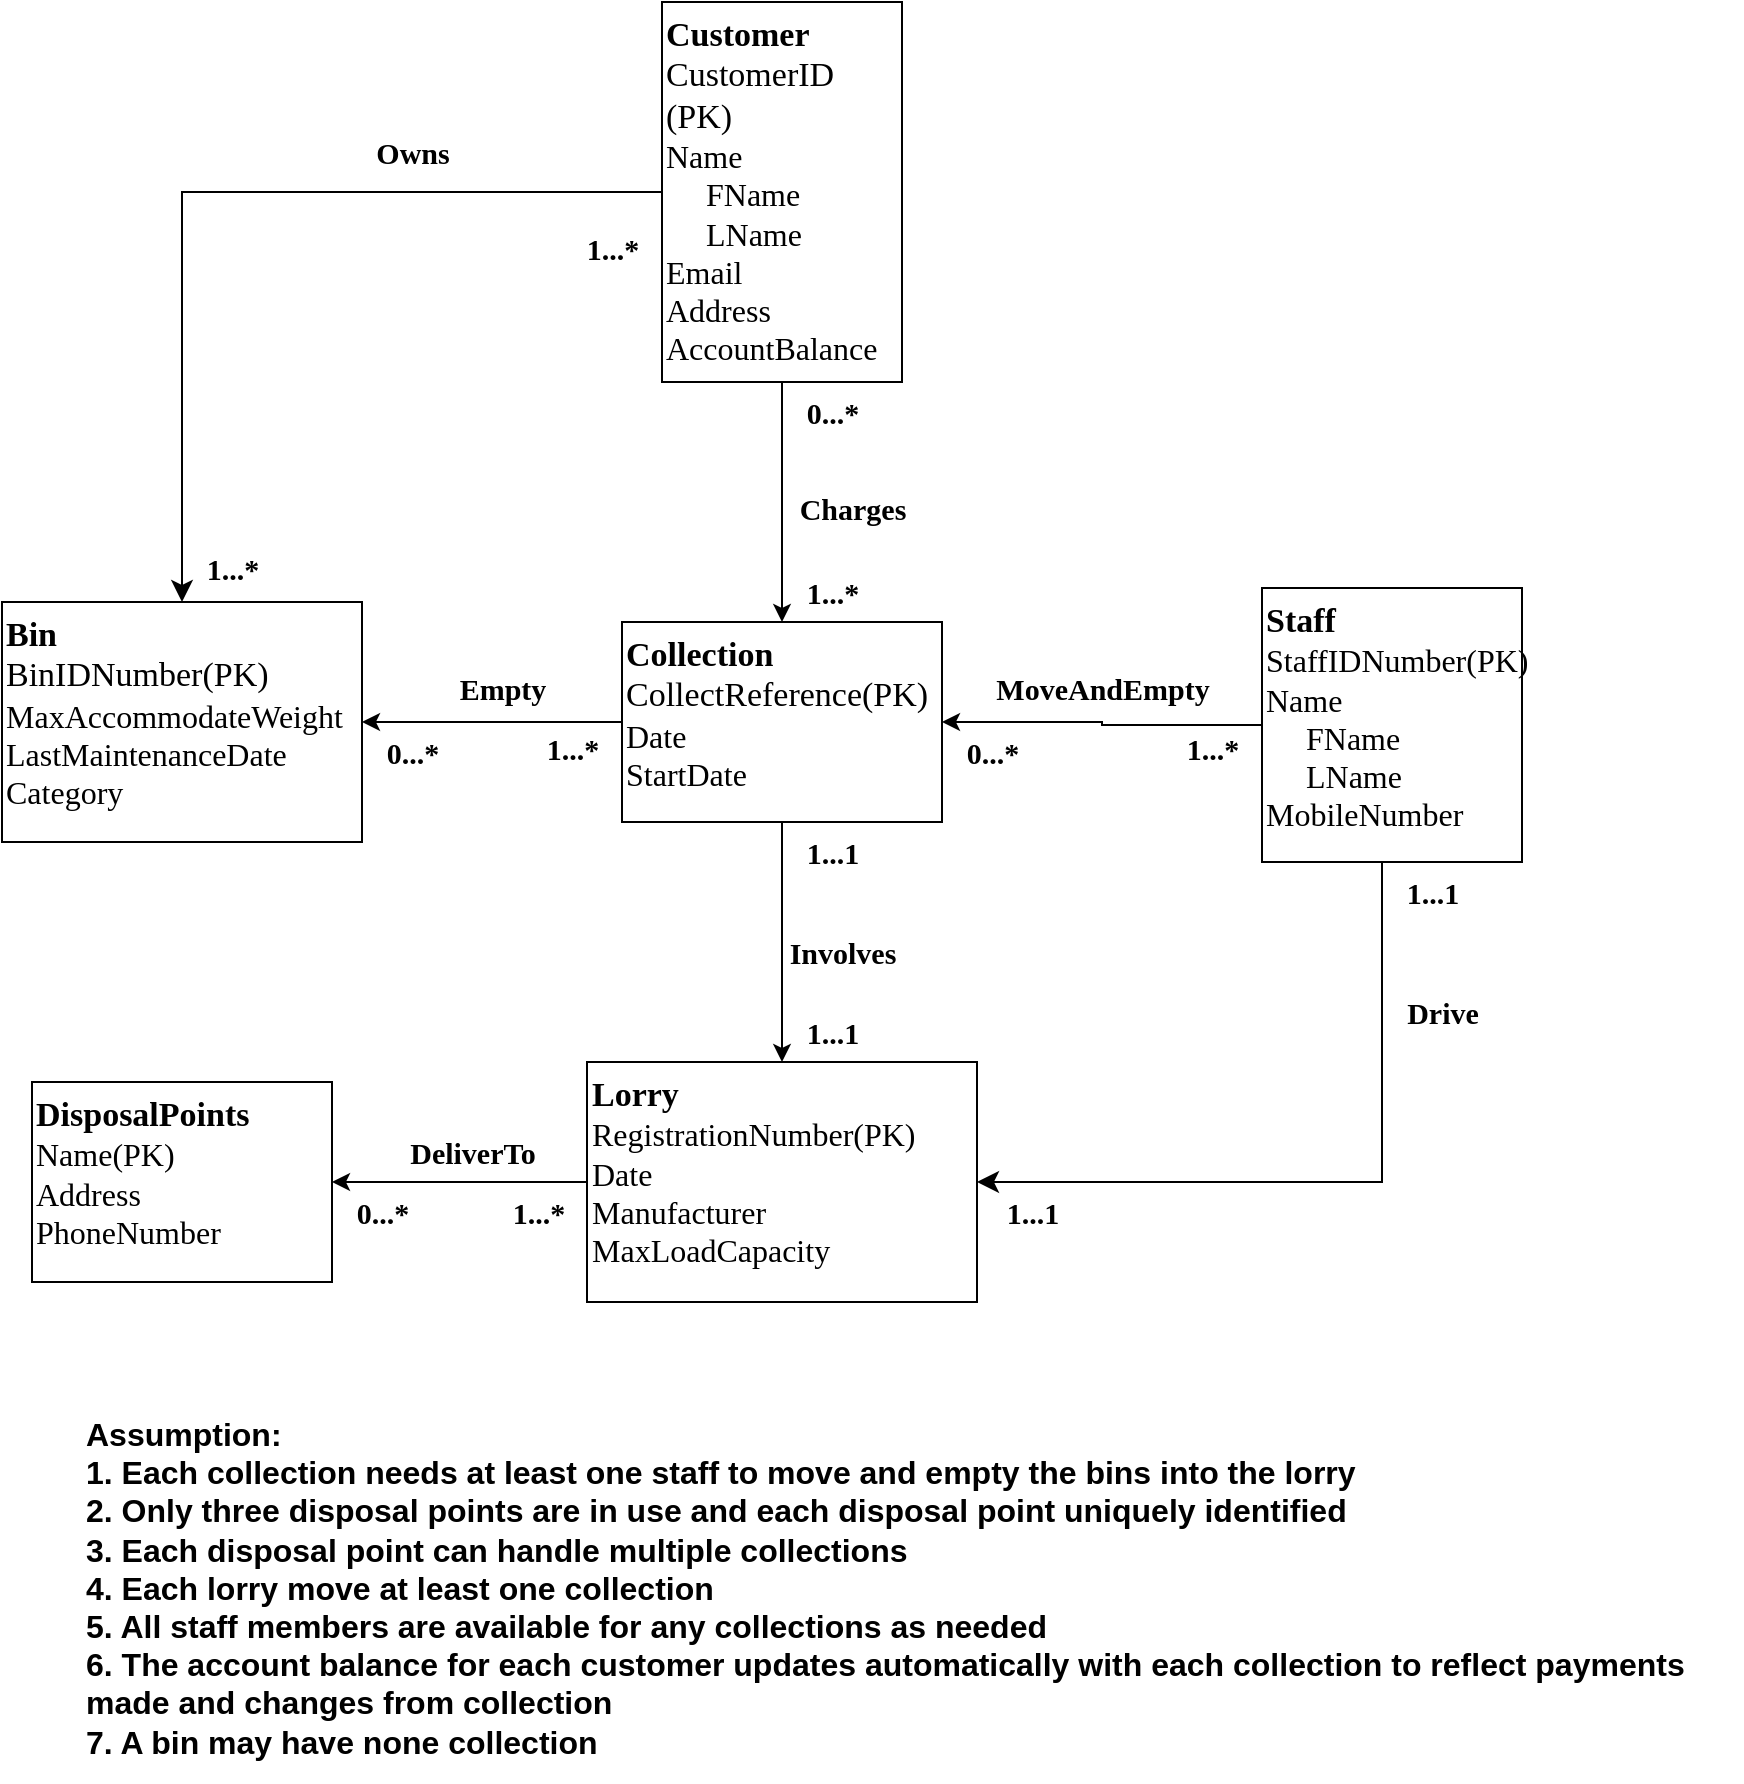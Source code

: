 <mxfile version="24.7.17">
  <diagram name="Page-1" id="0783ab3e-0a74-02c8-0abd-f7b4e66b4bec">
    <mxGraphModel dx="1789" dy="978" grid="1" gridSize="10" guides="1" tooltips="1" connect="1" arrows="1" fold="1" page="1" pageScale="1" pageWidth="850" pageHeight="1100" background="none" math="0" shadow="0">
      <root>
        <mxCell id="0" />
        <mxCell id="1" parent="0" />
        <mxCell id="R1_UvVFgzee-TObWRdF3-6" style="edgeStyle=orthogonalEdgeStyle;rounded=0;orthogonalLoop=1;jettySize=auto;html=1;entryX=0.5;entryY=0;entryDx=0;entryDy=0;" parent="1" source="R1_UvVFgzee-TObWRdF3-2" target="R1_UvVFgzee-TObWRdF3-3" edge="1">
          <mxGeometry relative="1" as="geometry" />
        </mxCell>
        <mxCell id="R1_UvVFgzee-TObWRdF3-2" value="&lt;font style=&quot;font-size: 17px;&quot;&gt;&lt;b style=&quot;&quot;&gt;Customer&lt;/b&gt;&lt;/font&gt;&lt;div style=&quot;font-size: 17px;&quot;&gt;&lt;font style=&quot;font-size: 17px;&quot;&gt;CustomerID (PK)&lt;/font&gt;&lt;/div&gt;&lt;div style=&quot;font-size: 16px;&quot;&gt;&lt;font style=&quot;font-size: 16px;&quot;&gt;Name&lt;/font&gt;&lt;/div&gt;&lt;div style=&quot;font-size: 16px;&quot;&gt;&lt;font style=&quot;font-size: 16px;&quot;&gt;&amp;nbsp; &amp;nbsp; &amp;nbsp;FName&lt;/font&gt;&lt;/div&gt;&lt;div style=&quot;font-size: 16px;&quot;&gt;&lt;font style=&quot;font-size: 16px;&quot;&gt;&amp;nbsp; &amp;nbsp; &amp;nbsp;LName&lt;/font&gt;&lt;/div&gt;&lt;div style=&quot;font-size: 16px;&quot;&gt;&lt;font style=&quot;font-size: 16px;&quot;&gt;Email&lt;/font&gt;&lt;/div&gt;&lt;div style=&quot;font-size: 16px;&quot;&gt;&lt;font style=&quot;font-size: 16px;&quot;&gt;Address&lt;/font&gt;&lt;/div&gt;&lt;div style=&quot;font-size: 16px;&quot;&gt;&lt;font style=&quot;font-size: 16px;&quot;&gt;AccountBalance&lt;/font&gt;&lt;/div&gt;&lt;div style=&quot;font-size: 11px;&quot;&gt;&lt;br&gt;&lt;/div&gt;" style="rounded=0;whiteSpace=wrap;html=1;rotation=0;fillColor=none;fontFamily=Times New Roman;align=left;verticalAlign=top;" parent="1" vertex="1">
          <mxGeometry x="340" y="10" width="120" height="190" as="geometry" />
        </mxCell>
        <mxCell id="R1_UvVFgzee-TObWRdF3-10" style="edgeStyle=orthogonalEdgeStyle;rounded=0;orthogonalLoop=1;jettySize=auto;html=1;entryX=1;entryY=0.5;entryDx=0;entryDy=0;" parent="1" source="R1_UvVFgzee-TObWRdF3-3" target="R1_UvVFgzee-TObWRdF3-9" edge="1">
          <mxGeometry relative="1" as="geometry" />
        </mxCell>
        <mxCell id="R1_UvVFgzee-TObWRdF3-13" style="edgeStyle=orthogonalEdgeStyle;rounded=0;orthogonalLoop=1;jettySize=auto;html=1;entryX=0.5;entryY=0;entryDx=0;entryDy=0;" parent="1" source="R1_UvVFgzee-TObWRdF3-3" target="R1_UvVFgzee-TObWRdF3-11" edge="1">
          <mxGeometry relative="1" as="geometry" />
        </mxCell>
        <mxCell id="R1_UvVFgzee-TObWRdF3-3" value="&lt;font face=&quot;Times New Roman&quot; style=&quot;font-size: 17px;&quot;&gt;&lt;b style=&quot;&quot;&gt;Collection&lt;/b&gt;&lt;/font&gt;&lt;div style=&quot;font-size: 17px;&quot;&gt;&lt;font face=&quot;Times New Roman&quot; style=&quot;font-size: 17px;&quot;&gt;CollectReference&lt;/font&gt;&lt;span style=&quot;font-family: &amp;quot;Times New Roman&amp;quot;; background-color: initial;&quot;&gt;(PK)&lt;/span&gt;&lt;/div&gt;&lt;div style=&quot;font-size: 16px;&quot;&gt;&lt;font face=&quot;Times New Roman&quot; style=&quot;font-size: 16px;&quot;&gt;Date&lt;/font&gt;&lt;/div&gt;&lt;div style=&quot;font-size: 16px;&quot;&gt;&lt;font face=&quot;Times New Roman&quot; style=&quot;font-size: 16px;&quot;&gt;StartDate&lt;/font&gt;&lt;/div&gt;" style="rounded=0;whiteSpace=wrap;html=1;fillColor=none;align=left;verticalAlign=top;" parent="1" vertex="1">
          <mxGeometry x="320" y="320" width="160" height="100" as="geometry" />
        </mxCell>
        <mxCell id="R1_UvVFgzee-TObWRdF3-18" style="edgeStyle=orthogonalEdgeStyle;rounded=0;orthogonalLoop=1;jettySize=auto;html=1;entryX=1;entryY=0.5;entryDx=0;entryDy=0;" parent="1" source="R1_UvVFgzee-TObWRdF3-5" target="R1_UvVFgzee-TObWRdF3-3" edge="1">
          <mxGeometry relative="1" as="geometry" />
        </mxCell>
        <mxCell id="R1_UvVFgzee-TObWRdF3-5" value="&lt;b&gt;&lt;font style=&quot;font-size: 17px;&quot;&gt;Staff&lt;/font&gt;&lt;/b&gt;&lt;div&gt;Staff&lt;span style=&quot;background-color: initial;&quot;&gt;IDNumber(PK)&lt;/span&gt;&lt;/div&gt;&lt;div&gt;Name&lt;/div&gt;&lt;div&gt;&amp;nbsp; &amp;nbsp; &amp;nbsp;FName&lt;/div&gt;&lt;div&gt;&amp;nbsp; &amp;nbsp; &amp;nbsp;LName&lt;/div&gt;&lt;div&gt;MobileNumber&lt;/div&gt;&lt;div&gt;&lt;br&gt;&lt;/div&gt;&lt;div&gt;&lt;br&gt;&lt;/div&gt;" style="rounded=0;whiteSpace=wrap;html=1;fontFamily=Times New Roman;fontSize=16;align=left;verticalAlign=top;fillColor=none;" parent="1" vertex="1">
          <mxGeometry x="640" y="303" width="130" height="137" as="geometry" />
        </mxCell>
        <mxCell id="R1_UvVFgzee-TObWRdF3-9" value="&lt;div style=&quot;font-size: 17px;&quot;&gt;&lt;span style=&quot;background-color: initial;&quot;&gt;&lt;font style=&quot;font-size: 17px;&quot; face=&quot;Times New Roman&quot;&gt;&lt;b style=&quot;&quot;&gt;Bin&lt;/b&gt;&lt;/font&gt;&lt;/span&gt;&lt;/div&gt;&lt;div style=&quot;font-size: 17px;&quot;&gt;&lt;font style=&quot;font-size: 17px;&quot; face=&quot;Times New Roman&quot;&gt;BinIDNumber(PK)&lt;/font&gt;&lt;/div&gt;&lt;div style=&quot;font-size: 16px;&quot;&gt;&lt;font style=&quot;font-size: 16px;&quot; face=&quot;Times New Roman&quot;&gt;MaxAccommodateWeight&lt;/font&gt;&lt;/div&gt;&lt;div style=&quot;font-size: 16px;&quot;&gt;&lt;font style=&quot;font-size: 16px;&quot; face=&quot;Times New Roman&quot;&gt;LastMaintenanceDate&lt;/font&gt;&lt;/div&gt;&lt;div style=&quot;font-size: 16px;&quot;&gt;&lt;span style=&quot;background-color: initial;&quot;&gt;&lt;font style=&quot;font-size: 16px;&quot; face=&quot;Times New Roman&quot;&gt;Category&lt;/font&gt;&lt;/span&gt;&lt;/div&gt;&lt;div style=&quot;font-size: 16px;&quot;&gt;&lt;font face=&quot;Times New Roman&quot; style=&quot;font-size: 16px;&quot;&gt;&lt;br&gt;&lt;/font&gt;&lt;/div&gt;&lt;div&gt;&lt;font face=&quot;Times New Roman&quot;&gt;&lt;br&gt;&lt;/font&gt;&lt;/div&gt;&lt;div&gt;&lt;font face=&quot;Times New Roman&quot;&gt;&lt;br&gt;&lt;/font&gt;&lt;/div&gt;" style="rounded=0;whiteSpace=wrap;html=1;verticalAlign=top;align=left;fillColor=none;" parent="1" vertex="1">
          <mxGeometry x="10" y="310" width="180" height="120" as="geometry" />
        </mxCell>
        <mxCell id="R1_UvVFgzee-TObWRdF3-20" style="edgeStyle=orthogonalEdgeStyle;rounded=0;orthogonalLoop=1;jettySize=auto;html=1;entryX=1;entryY=0.5;entryDx=0;entryDy=0;" parent="1" source="R1_UvVFgzee-TObWRdF3-11" target="R1_UvVFgzee-TObWRdF3-19" edge="1">
          <mxGeometry relative="1" as="geometry" />
        </mxCell>
        <mxCell id="R1_UvVFgzee-TObWRdF3-11" value="&lt;font size=&quot;1&quot; face=&quot;Times New Roman&quot; style=&quot;&quot;&gt;&lt;b style=&quot;font-size: 17px;&quot;&gt;Lorry&lt;/b&gt;&lt;/font&gt;&lt;div style=&quot;font-size: 16px;&quot;&gt;&lt;font style=&quot;font-size: 16px;&quot; face=&quot;Times New Roman&quot;&gt;RegistrationNumber(PK)&lt;/font&gt;&lt;/div&gt;&lt;div style=&quot;font-size: 16px;&quot;&gt;&lt;font style=&quot;font-size: 16px;&quot; face=&quot;Times New Roman&quot;&gt;Date&lt;/font&gt;&lt;/div&gt;&lt;div style=&quot;font-size: 16px;&quot;&gt;&lt;font style=&quot;font-size: 16px;&quot; face=&quot;Times New Roman&quot;&gt;Manufacturer&lt;/font&gt;&lt;/div&gt;&lt;div style=&quot;font-size: 16px;&quot;&gt;&lt;font style=&quot;font-size: 16px;&quot; face=&quot;Times New Roman&quot;&gt;MaxLoadCapacity&lt;/font&gt;&lt;/div&gt;&lt;div&gt;&lt;br&gt;&lt;/div&gt;" style="rounded=0;whiteSpace=wrap;html=1;verticalAlign=top;align=left;fillColor=none;" parent="1" vertex="1">
          <mxGeometry x="302.5" y="540" width="195" height="120" as="geometry" />
        </mxCell>
        <mxCell id="R1_UvVFgzee-TObWRdF3-17" value="" style="edgeStyle=segmentEdgeStyle;endArrow=classic;html=1;curved=0;rounded=0;endSize=8;startSize=8;entryX=1;entryY=0.5;entryDx=0;entryDy=0;" parent="1" source="R1_UvVFgzee-TObWRdF3-5" target="R1_UvVFgzee-TObWRdF3-11" edge="1">
          <mxGeometry width="50" height="50" relative="1" as="geometry">
            <mxPoint x="670" y="520" as="sourcePoint" />
            <mxPoint x="560" y="600" as="targetPoint" />
            <Array as="points">
              <mxPoint x="700" y="600" />
            </Array>
          </mxGeometry>
        </mxCell>
        <mxCell id="R1_UvVFgzee-TObWRdF3-19" value="&lt;font face=&quot;Times New Roman&quot; style=&quot;font-size: 17px;&quot;&gt;&lt;b&gt;DisposalPoints&lt;/b&gt;&lt;/font&gt;&lt;div style=&quot;font-size: 16px;&quot;&gt;&lt;font style=&quot;font-size: 16px;&quot; face=&quot;Times New Roman&quot;&gt;Name(PK)&lt;/font&gt;&lt;/div&gt;&lt;div style=&quot;font-size: 16px;&quot;&gt;&lt;font style=&quot;font-size: 16px;&quot; face=&quot;Times New Roman&quot;&gt;Address&lt;/font&gt;&lt;/div&gt;&lt;div style=&quot;font-size: 16px;&quot;&gt;&lt;font style=&quot;font-size: 16px;&quot; face=&quot;Times New Roman&quot;&gt;PhoneNumber&lt;/font&gt;&lt;/div&gt;" style="rounded=0;whiteSpace=wrap;html=1;align=left;verticalAlign=top;fillColor=none;" parent="1" vertex="1">
          <mxGeometry x="25" y="550" width="150" height="100" as="geometry" />
        </mxCell>
        <mxCell id="R1_UvVFgzee-TObWRdF3-21" value="Owns" style="text;html=1;align=center;verticalAlign=middle;resizable=0;points=[];autosize=1;strokeColor=none;fillColor=none;fontStyle=1;fontFamily=Times New Roman;fontSize=15;" parent="1" vertex="1">
          <mxGeometry x="185" y="70" width="60" height="30" as="geometry" />
        </mxCell>
        <mxCell id="R1_UvVFgzee-TObWRdF3-22" value="" style="edgeStyle=segmentEdgeStyle;endArrow=classic;html=1;curved=0;rounded=0;endSize=8;startSize=8;exitX=0;exitY=0.5;exitDx=0;exitDy=0;entryX=0.5;entryY=0;entryDx=0;entryDy=0;" parent="1" source="R1_UvVFgzee-TObWRdF3-2" target="R1_UvVFgzee-TObWRdF3-9" edge="1">
          <mxGeometry width="50" height="50" relative="1" as="geometry">
            <mxPoint x="410" y="310" as="sourcePoint" />
            <mxPoint x="110" y="170" as="targetPoint" />
          </mxGeometry>
        </mxCell>
        <mxCell id="R1_UvVFgzee-TObWRdF3-23" value="Charges" style="text;html=1;align=center;verticalAlign=middle;resizable=0;points=[];autosize=1;strokeColor=none;fillColor=none;fontFamily=Times New Roman;fontStyle=1;fontSize=15;" parent="1" vertex="1">
          <mxGeometry x="400" y="248" width="70" height="30" as="geometry" />
        </mxCell>
        <mxCell id="R1_UvVFgzee-TObWRdF3-24" value="Empty" style="text;html=1;align=center;verticalAlign=middle;resizable=0;points=[];autosize=1;strokeColor=none;fillColor=none;fontSize=15;fontFamily=Times New Roman;fontStyle=1" parent="1" vertex="1">
          <mxGeometry x="230" y="338" width="60" height="30" as="geometry" />
        </mxCell>
        <mxCell id="R1_UvVFgzee-TObWRdF3-25" value="&lt;font style=&quot;font-size: 15px;&quot; face=&quot;Times New Roman&quot;&gt;MoveAndEmpty&lt;/font&gt;" style="text;html=1;align=center;verticalAlign=middle;resizable=0;points=[];autosize=1;strokeColor=none;fillColor=none;fontStyle=1" parent="1" vertex="1">
          <mxGeometry x="500" y="338" width="120" height="30" as="geometry" />
        </mxCell>
        <mxCell id="R1_UvVFgzee-TObWRdF3-26" value="&lt;b&gt;&lt;font style=&quot;font-size: 15px;&quot; face=&quot;Times New Roman&quot;&gt;Involves&lt;/font&gt;&lt;/b&gt;" style="text;html=1;align=center;verticalAlign=middle;resizable=0;points=[];autosize=1;strokeColor=none;fillColor=none;" parent="1" vertex="1">
          <mxGeometry x="390" y="470" width="80" height="30" as="geometry" />
        </mxCell>
        <mxCell id="R1_UvVFgzee-TObWRdF3-27" value="&lt;font face=&quot;Times New Roman&quot; style=&quot;font-size: 15px;&quot;&gt;&lt;b&gt;DeliverTo&lt;/b&gt;&lt;/font&gt;" style="text;html=1;align=center;verticalAlign=middle;resizable=0;points=[];autosize=1;strokeColor=none;fillColor=none;" parent="1" vertex="1">
          <mxGeometry x="200" y="570" width="90" height="30" as="geometry" />
        </mxCell>
        <mxCell id="R1_UvVFgzee-TObWRdF3-28" value="&lt;font face=&quot;Times New Roman&quot; style=&quot;font-size: 15px;&quot;&gt;&lt;b&gt;Drive&lt;/b&gt;&lt;/font&gt;" style="text;html=1;align=center;verticalAlign=middle;resizable=0;points=[];autosize=1;strokeColor=none;fillColor=none;" parent="1" vertex="1">
          <mxGeometry x="700" y="500" width="60" height="30" as="geometry" />
        </mxCell>
        <mxCell id="R1_UvVFgzee-TObWRdF3-29" value="1...*" style="text;html=1;align=center;verticalAlign=middle;resizable=0;points=[];autosize=1;strokeColor=none;fillColor=none;fontFamily=Times New Roman;fontSize=15;fontStyle=1" parent="1" vertex="1">
          <mxGeometry x="290" y="118" width="50" height="30" as="geometry" />
        </mxCell>
        <mxCell id="R1_UvVFgzee-TObWRdF3-30" value="1...*" style="text;html=1;align=center;verticalAlign=middle;resizable=0;points=[];autosize=1;strokeColor=none;fillColor=none;fontStyle=1;fontSize=15;fontFamily=Times New Roman;" parent="1" vertex="1">
          <mxGeometry x="100" y="278" width="50" height="30" as="geometry" />
        </mxCell>
        <mxCell id="R1_UvVFgzee-TObWRdF3-32" value="1...*" style="text;html=1;align=center;verticalAlign=middle;resizable=0;points=[];autosize=1;strokeColor=none;fillColor=none;fontStyle=1;fontSize=15;fontFamily=Times New Roman;" parent="1" vertex="1">
          <mxGeometry x="270" y="368" width="50" height="30" as="geometry" />
        </mxCell>
        <mxCell id="R1_UvVFgzee-TObWRdF3-33" value="1...*" style="text;html=1;align=center;verticalAlign=middle;resizable=0;points=[];autosize=1;strokeColor=none;fillColor=none;fontStyle=1;fontSize=15;fontFamily=Times New Roman;" parent="1" vertex="1">
          <mxGeometry x="252.5" y="600" width="50" height="30" as="geometry" />
        </mxCell>
        <mxCell id="R1_UvVFgzee-TObWRdF3-34" value="1...*" style="text;html=1;align=center;verticalAlign=middle;resizable=0;points=[];autosize=1;strokeColor=none;fillColor=none;fontStyle=1;fontSize=15;fontFamily=Times New Roman;" parent="1" vertex="1">
          <mxGeometry x="590" y="368" width="50" height="30" as="geometry" />
        </mxCell>
        <mxCell id="R1_UvVFgzee-TObWRdF3-35" value="1...*" style="text;html=1;align=center;verticalAlign=middle;resizable=0;points=[];autosize=1;strokeColor=none;fillColor=none;fontStyle=1;fontSize=15;fontFamily=Times New Roman;" parent="1" vertex="1">
          <mxGeometry x="400" y="290" width="50" height="30" as="geometry" />
        </mxCell>
        <mxCell id="R1_UvVFgzee-TObWRdF3-36" value="1...1" style="text;html=1;align=center;verticalAlign=middle;resizable=0;points=[];autosize=1;strokeColor=none;fillColor=none;fontStyle=1;fontSize=15;fontFamily=Times New Roman;" parent="1" vertex="1">
          <mxGeometry x="500" y="600" width="50" height="30" as="geometry" />
        </mxCell>
        <mxCell id="R1_UvVFgzee-TObWRdF3-37" value="1...1" style="text;html=1;align=center;verticalAlign=middle;resizable=0;points=[];autosize=1;strokeColor=none;fillColor=none;fontStyle=1;fontSize=15;fontFamily=Times New Roman;" parent="1" vertex="1">
          <mxGeometry x="400" y="420" width="50" height="30" as="geometry" />
        </mxCell>
        <mxCell id="R1_UvVFgzee-TObWRdF3-39" value="1...1" style="text;html=1;align=center;verticalAlign=middle;resizable=0;points=[];autosize=1;strokeColor=none;fillColor=none;fontStyle=1;fontSize=15;fontFamily=Times New Roman;" parent="1" vertex="1">
          <mxGeometry x="400" y="510" width="50" height="30" as="geometry" />
        </mxCell>
        <mxCell id="R1_UvVFgzee-TObWRdF3-40" value="1...1" style="text;html=1;align=center;verticalAlign=middle;resizable=0;points=[];autosize=1;strokeColor=none;fillColor=none;fontStyle=1;fontSize=15;fontFamily=Times New Roman;" parent="1" vertex="1">
          <mxGeometry x="700" y="440" width="50" height="30" as="geometry" />
        </mxCell>
        <mxCell id="R1_UvVFgzee-TObWRdF3-41" value="0...*" style="text;html=1;align=center;verticalAlign=middle;resizable=0;points=[];autosize=1;strokeColor=none;fillColor=none;fontStyle=1;fontSize=15;fontFamily=Times New Roman;" parent="1" vertex="1">
          <mxGeometry x="400" y="200" width="50" height="30" as="geometry" />
        </mxCell>
        <mxCell id="R1_UvVFgzee-TObWRdF3-42" value="0...*" style="text;html=1;align=center;verticalAlign=middle;resizable=0;points=[];autosize=1;strokeColor=none;fillColor=none;fontStyle=1;fontSize=15;fontFamily=Times New Roman;" parent="1" vertex="1">
          <mxGeometry x="190" y="370" width="50" height="30" as="geometry" />
        </mxCell>
        <mxCell id="R1_UvVFgzee-TObWRdF3-43" value="0...*" style="text;html=1;align=center;verticalAlign=middle;resizable=0;points=[];autosize=1;strokeColor=none;fillColor=none;fontStyle=1;fontSize=15;fontFamily=Times New Roman;" parent="1" vertex="1">
          <mxGeometry x="175" y="600" width="50" height="30" as="geometry" />
        </mxCell>
        <mxCell id="R1_UvVFgzee-TObWRdF3-44" value="0...*" style="text;html=1;align=center;verticalAlign=middle;resizable=0;points=[];autosize=1;strokeColor=none;fillColor=none;fontStyle=1;fontSize=15;fontFamily=Times New Roman;" parent="1" vertex="1">
          <mxGeometry x="480" y="370" width="50" height="30" as="geometry" />
        </mxCell>
        <mxCell id="bVBJ13gIWyuudL58Kj7g-3" value="&lt;font style=&quot;font-size: 16px;&quot;&gt;&lt;b style=&quot;&quot;&gt;Assumption:&lt;/b&gt;&lt;/font&gt;&lt;div style=&quot;font-size: 16px;&quot;&gt;&lt;font style=&quot;font-size: 16px;&quot;&gt;&lt;b style=&quot;&quot;&gt;1. Each collection needs at least one staff to move and empty the bins into the lorry&lt;/b&gt;&lt;/font&gt;&lt;/div&gt;&lt;div style=&quot;font-size: 16px;&quot;&gt;&lt;font style=&quot;font-size: 16px;&quot;&gt;&lt;b style=&quot;&quot;&gt;2. Only three disposal points are in use and each disposal point uniquely identified&lt;/b&gt;&lt;/font&gt;&lt;/div&gt;&lt;div style=&quot;font-size: 16px;&quot;&gt;&lt;font style=&quot;font-size: 16px;&quot;&gt;&lt;b style=&quot;&quot;&gt;3. Each disposal point can handle multiple collections&lt;/b&gt;&lt;/font&gt;&lt;/div&gt;&lt;div style=&quot;font-size: 16px;&quot;&gt;&lt;font style=&quot;font-size: 16px;&quot;&gt;&lt;b style=&quot;&quot;&gt;4. Each lorry move at least one collection&lt;/b&gt;&lt;/font&gt;&lt;/div&gt;&lt;div style=&quot;font-size: 16px;&quot;&gt;&lt;font style=&quot;font-size: 16px;&quot;&gt;&lt;b style=&quot;&quot;&gt;5. All staff members are available for any collections as needed&lt;/b&gt;&lt;/font&gt;&lt;/div&gt;&lt;div style=&quot;font-size: 16px;&quot;&gt;&lt;font style=&quot;font-size: 16px;&quot;&gt;&lt;b style=&quot;&quot;&gt;6. The account balance for each customer updates automatically with each collection to reflect payments&amp;nbsp;&lt;/b&gt;&lt;/font&gt;&lt;/div&gt;&lt;div style=&quot;font-size: 16px;&quot;&gt;&lt;font style=&quot;font-size: 16px;&quot;&gt;&lt;b style=&quot;&quot;&gt;made and changes from collection&lt;/b&gt;&lt;/font&gt;&lt;/div&gt;&lt;div style=&quot;font-size: 16px;&quot;&gt;&lt;font style=&quot;font-size: 16px;&quot;&gt;&lt;b style=&quot;&quot;&gt;7. A bin may have none collection&amp;nbsp;&lt;/b&gt;&lt;/font&gt;&lt;/div&gt;" style="text;html=1;align=left;verticalAlign=top;resizable=0;points=[];autosize=1;strokeColor=none;fillColor=none;" vertex="1" parent="1">
          <mxGeometry x="50" y="710" width="830" height="190" as="geometry" />
        </mxCell>
      </root>
    </mxGraphModel>
  </diagram>
</mxfile>
